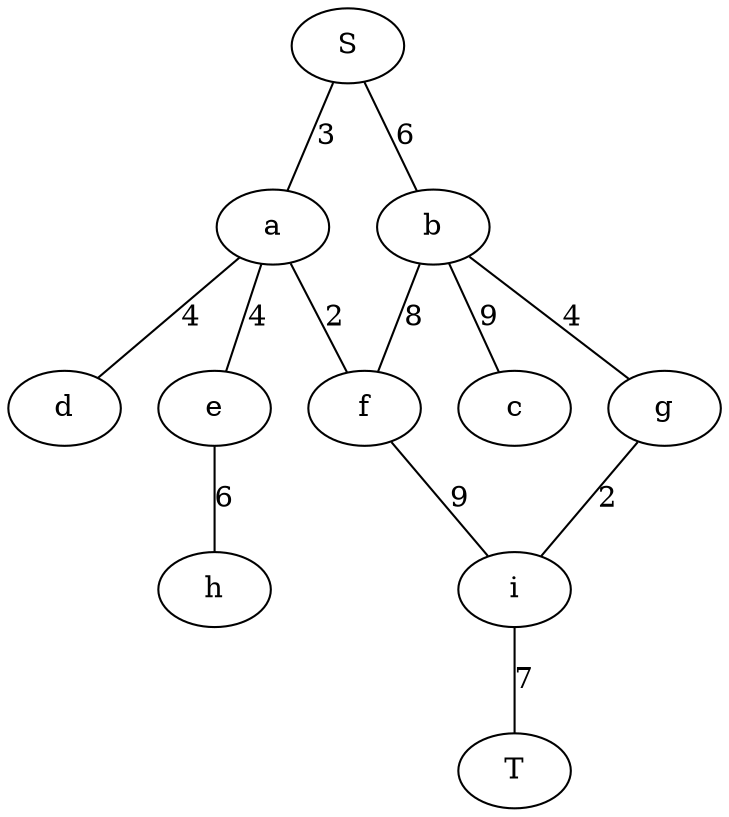 graph {
	"S" ["ui.label"="S"];
	"T" ["ui.label"="T"];
	"a" ["ui.label"="a"];
	"b" ["ui.label"="b"];
	"c" ["ui.label"="c"];
	"d" ["ui.label"="d"];
	"e" ["ui.label"="e"];
	"f" ["ui.label"="f"];
	"g" ["ui.label"="g"];
	"h" ["ui.label"="h"];
	"i" ["ui.label"="i"];
	"S" -- "a" ["label"="3","capacity"=3.0];
	"S" -- "b" ["label"="6","capacity"=6.0];
	"b" -- "c" ["label"="9","capacity"=9.0];
	"b" -- "g" ["label"="4","capacity"=4.0];
	"b" -- "f" ["label"="8","capacity"=8.0];
	"a" -- "d" ["label"="4","capacity"=4.0];
	"a" -- "e" ["label"="4","capacity"=4.0];
	"a" -- "f" ["label"="2","capacity"=2.0];
	"e" -- "h" ["label"="6","capacity"=6.0];
	"f" -- "i" ["label"="9","capacity"=9.0];
	"g" -- "i" ["label"="2","capacity"=2.0];
	"i" -- "T" ["label"="7","capacity"=7.0];
}
